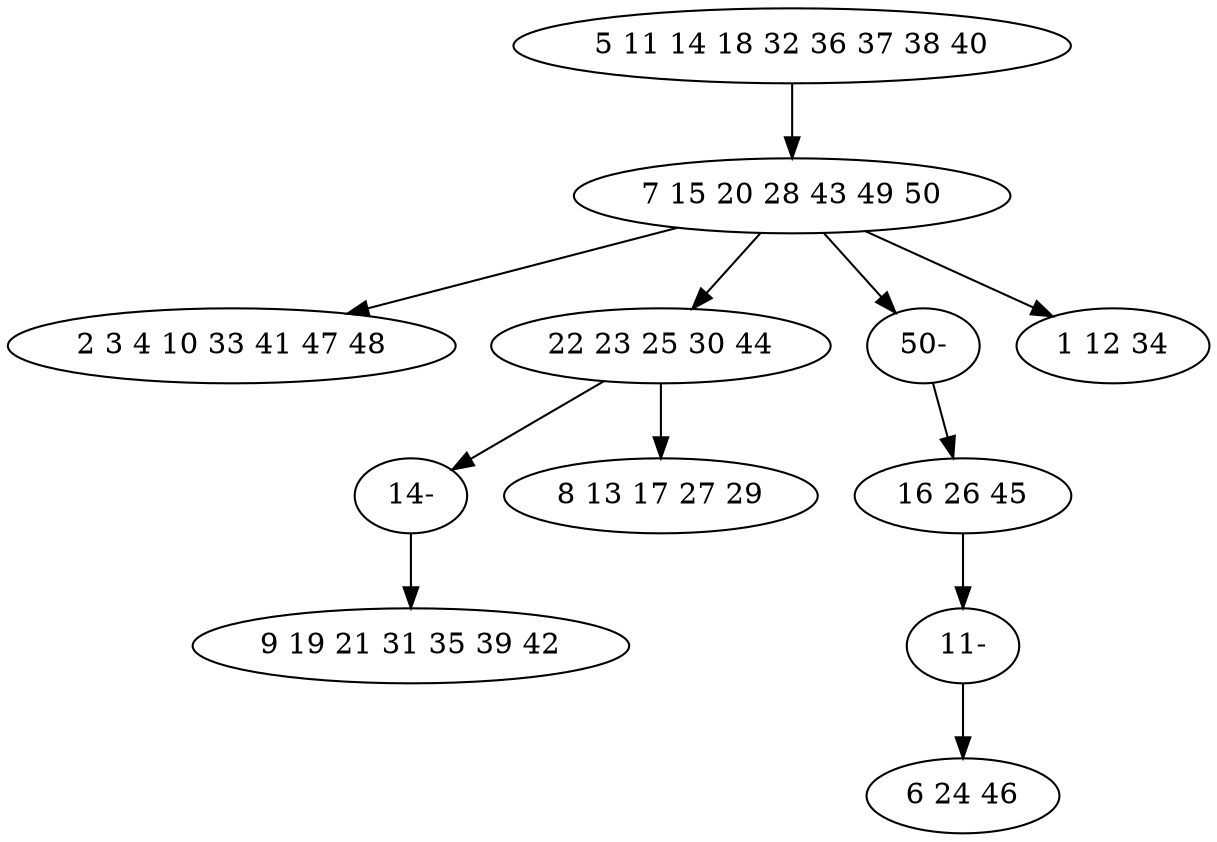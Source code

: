 digraph true_tree {
	"0" -> "1"
	"1" -> "2"
	"1" -> "3"
	"1" -> "10"
	"3" -> "11"
	"1" -> "6"
	"4" -> "9"
	"3" -> "8"
	"9" -> "7"
	"10" -> "4"
	"11" -> "5"
	"0" [label="5 11 14 18 32 36 37 38 40"];
	"1" [label="7 15 20 28 43 49 50"];
	"2" [label="2 3 4 10 33 41 47 48"];
	"3" [label="22 23 25 30 44"];
	"4" [label="16 26 45"];
	"5" [label="9 19 21 31 35 39 42"];
	"6" [label="1 12 34"];
	"7" [label="6 24 46"];
	"8" [label="8 13 17 27 29"];
	"9" [label="11-"];
	"10" [label="50-"];
	"11" [label="14-"];
}
